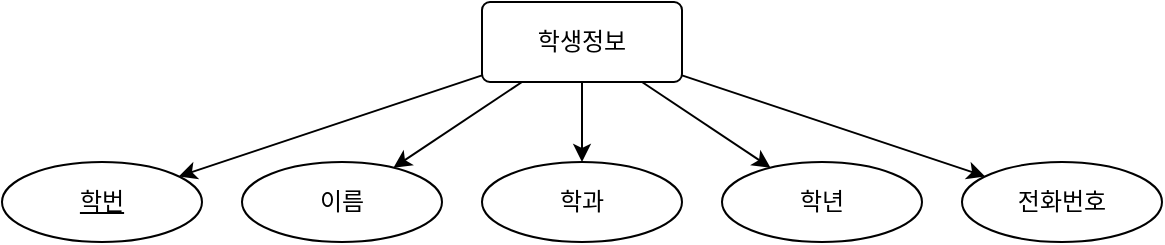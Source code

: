 <mxfile version="21.3.2" type="device">
  <diagram name="페이지-1" id="1O2f0A3COCwuhvM_R2Ib">
    <mxGraphModel dx="989" dy="482" grid="1" gridSize="10" guides="1" tooltips="1" connect="1" arrows="1" fold="1" page="1" pageScale="1" pageWidth="4681" pageHeight="3300" math="0" shadow="0">
      <root>
        <mxCell id="0" />
        <mxCell id="1" parent="0" />
        <mxCell id="Qljr4pbe57pNP7YJalMn-15" style="rounded=0;orthogonalLoop=1;jettySize=auto;html=1;" edge="1" parent="1" source="Qljr4pbe57pNP7YJalMn-1" target="Qljr4pbe57pNP7YJalMn-2">
          <mxGeometry relative="1" as="geometry" />
        </mxCell>
        <mxCell id="Qljr4pbe57pNP7YJalMn-18" style="edgeStyle=none;shape=connector;rounded=0;orthogonalLoop=1;jettySize=auto;html=1;labelBackgroundColor=default;strokeColor=default;fontFamily=Helvetica;fontSize=11;fontColor=default;endArrow=classic;" edge="1" parent="1" source="Qljr4pbe57pNP7YJalMn-1" target="Qljr4pbe57pNP7YJalMn-3">
          <mxGeometry relative="1" as="geometry" />
        </mxCell>
        <mxCell id="Qljr4pbe57pNP7YJalMn-19" style="edgeStyle=none;shape=connector;rounded=0;orthogonalLoop=1;jettySize=auto;html=1;labelBackgroundColor=default;strokeColor=default;fontFamily=Helvetica;fontSize=11;fontColor=default;endArrow=classic;" edge="1" parent="1" source="Qljr4pbe57pNP7YJalMn-1" target="Qljr4pbe57pNP7YJalMn-5">
          <mxGeometry relative="1" as="geometry" />
        </mxCell>
        <mxCell id="Qljr4pbe57pNP7YJalMn-20" style="edgeStyle=none;shape=connector;rounded=0;orthogonalLoop=1;jettySize=auto;html=1;labelBackgroundColor=default;strokeColor=default;fontFamily=Helvetica;fontSize=11;fontColor=default;endArrow=classic;" edge="1" parent="1" source="Qljr4pbe57pNP7YJalMn-1" target="Qljr4pbe57pNP7YJalMn-7">
          <mxGeometry relative="1" as="geometry" />
        </mxCell>
        <mxCell id="Qljr4pbe57pNP7YJalMn-21" style="edgeStyle=none;shape=connector;rounded=0;orthogonalLoop=1;jettySize=auto;html=1;labelBackgroundColor=default;strokeColor=default;fontFamily=Helvetica;fontSize=11;fontColor=default;endArrow=classic;" edge="1" parent="1" source="Qljr4pbe57pNP7YJalMn-1" target="Qljr4pbe57pNP7YJalMn-4">
          <mxGeometry relative="1" as="geometry" />
        </mxCell>
        <mxCell id="Qljr4pbe57pNP7YJalMn-1" value="학생정보" style="rounded=1;arcSize=10;whiteSpace=wrap;html=1;align=center;" vertex="1" parent="1">
          <mxGeometry x="640" y="200" width="100" height="40" as="geometry" />
        </mxCell>
        <mxCell id="Qljr4pbe57pNP7YJalMn-2" value="학번" style="ellipse;whiteSpace=wrap;html=1;align=center;fontStyle=4;" vertex="1" parent="1">
          <mxGeometry x="400" y="280" width="100" height="40" as="geometry" />
        </mxCell>
        <mxCell id="Qljr4pbe57pNP7YJalMn-3" value="이름" style="ellipse;whiteSpace=wrap;html=1;align=center;" vertex="1" parent="1">
          <mxGeometry x="520" y="280" width="100" height="40" as="geometry" />
        </mxCell>
        <mxCell id="Qljr4pbe57pNP7YJalMn-4" value="전화번호" style="ellipse;whiteSpace=wrap;html=1;align=center;" vertex="1" parent="1">
          <mxGeometry x="880" y="280" width="100" height="40" as="geometry" />
        </mxCell>
        <mxCell id="Qljr4pbe57pNP7YJalMn-5" value="학과" style="ellipse;whiteSpace=wrap;html=1;align=center;" vertex="1" parent="1">
          <mxGeometry x="640" y="280" width="100" height="40" as="geometry" />
        </mxCell>
        <mxCell id="Qljr4pbe57pNP7YJalMn-7" value="학년" style="ellipse;whiteSpace=wrap;html=1;align=center;" vertex="1" parent="1">
          <mxGeometry x="760" y="280" width="100" height="40" as="geometry" />
        </mxCell>
      </root>
    </mxGraphModel>
  </diagram>
</mxfile>
